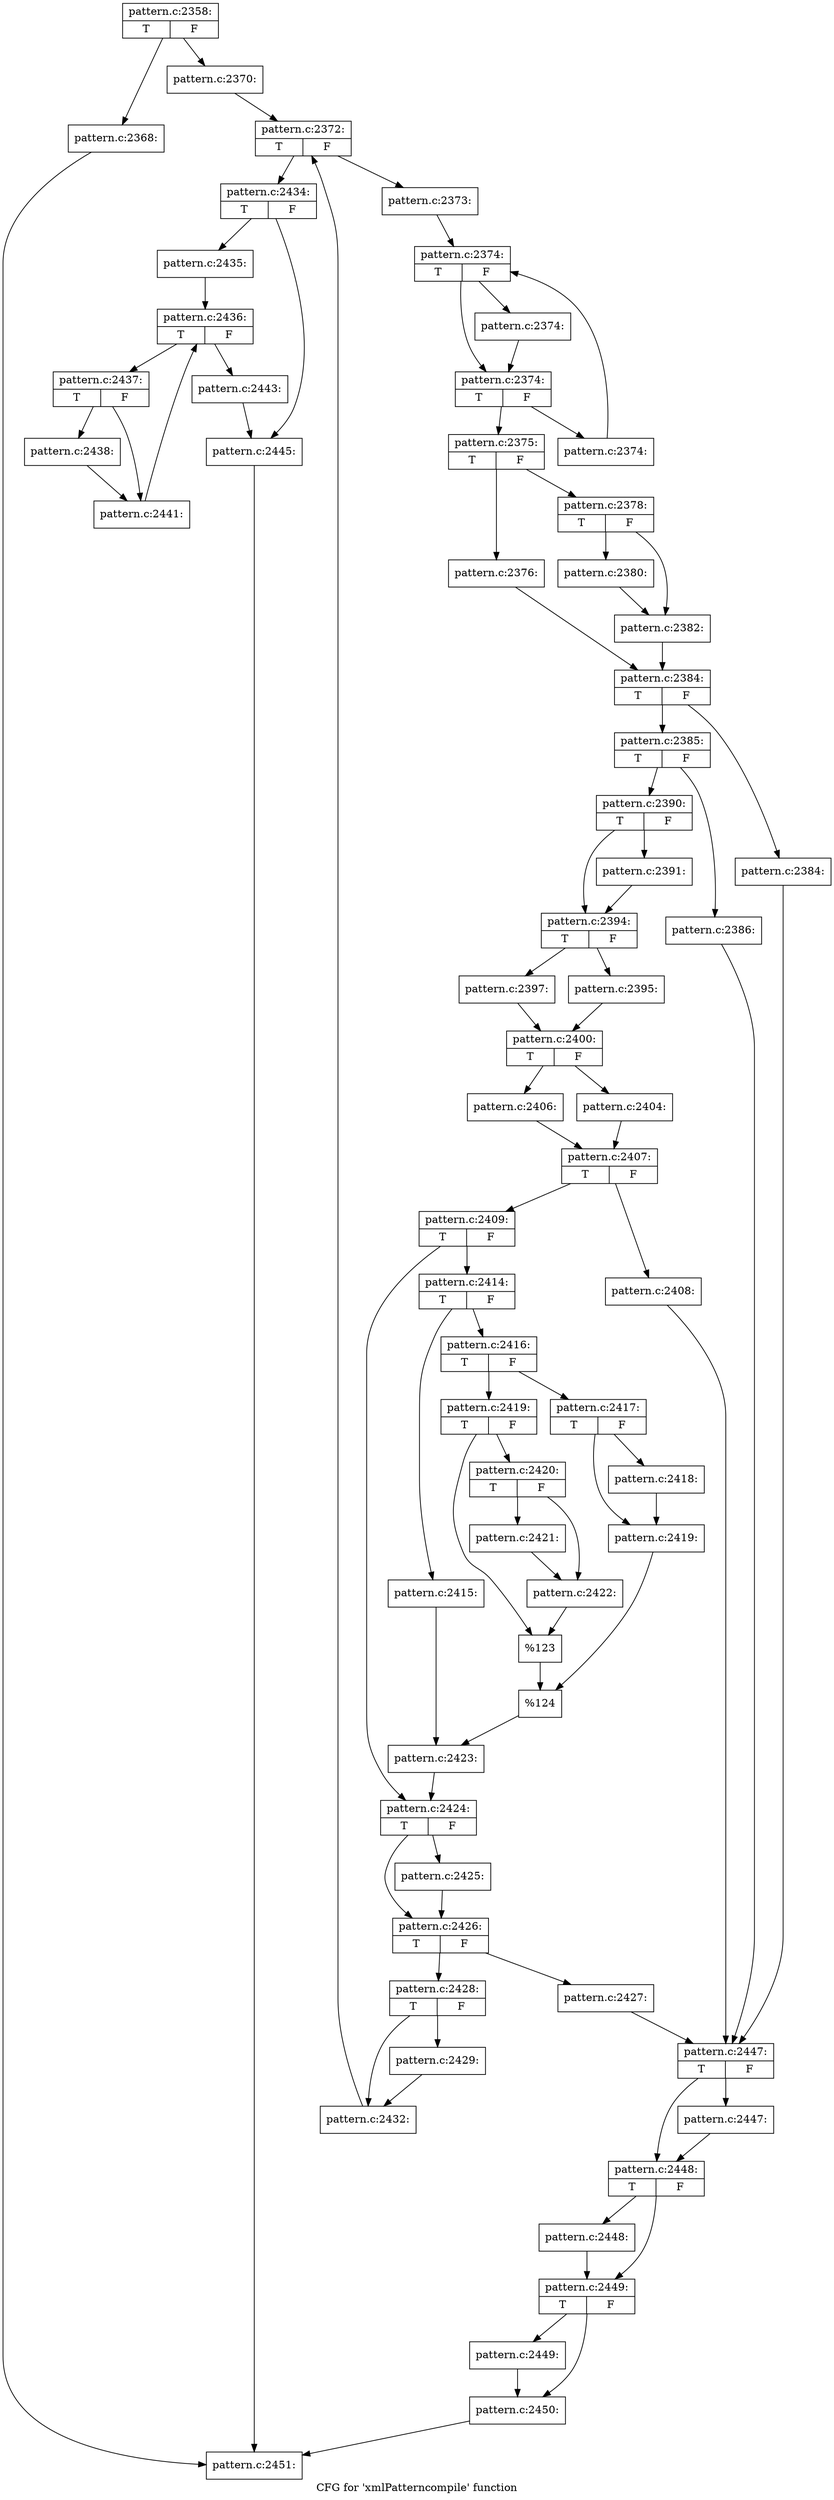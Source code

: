 digraph "CFG for 'xmlPatterncompile' function" {
	label="CFG for 'xmlPatterncompile' function";

	Node0x46279c0 [shape=record,label="{pattern.c:2358:|{<s0>T|<s1>F}}"];
	Node0x46279c0 -> Node0x4612c60;
	Node0x46279c0 -> Node0x4612cb0;
	Node0x4612c60 [shape=record,label="{pattern.c:2368:}"];
	Node0x4612c60 -> Node0x461f530;
	Node0x4612cb0 [shape=record,label="{pattern.c:2370:}"];
	Node0x4612cb0 -> Node0x4613380;
	Node0x4613380 [shape=record,label="{pattern.c:2372:|{<s0>T|<s1>F}}"];
	Node0x4613380 -> Node0x4613830;
	Node0x4613380 -> Node0x46135a0;
	Node0x4613830 [shape=record,label="{pattern.c:2373:}"];
	Node0x4613830 -> Node0x4613a40;
	Node0x4613a40 [shape=record,label="{pattern.c:2374:|{<s0>T|<s1>F}}"];
	Node0x4613a40 -> Node0x4635010;
	Node0x4613a40 -> Node0x4634fc0;
	Node0x4635010 [shape=record,label="{pattern.c:2374:}"];
	Node0x4635010 -> Node0x4634fc0;
	Node0x4634fc0 [shape=record,label="{pattern.c:2374:|{<s0>T|<s1>F}}"];
	Node0x4634fc0 -> Node0x4635690;
	Node0x4634fc0 -> Node0x4634f40;
	Node0x4635690 [shape=record,label="{pattern.c:2374:}"];
	Node0x4635690 -> Node0x4613a40;
	Node0x4634f40 [shape=record,label="{pattern.c:2375:|{<s0>T|<s1>F}}"];
	Node0x4634f40 -> Node0x46359b0;
	Node0x4634f40 -> Node0x4635a50;
	Node0x46359b0 [shape=record,label="{pattern.c:2376:}"];
	Node0x46359b0 -> Node0x4635a00;
	Node0x4635a50 [shape=record,label="{pattern.c:2378:|{<s0>T|<s1>F}}"];
	Node0x4635a50 -> Node0x4613cf0;
	Node0x4635a50 -> Node0x4636740;
	Node0x4613cf0 [shape=record,label="{pattern.c:2380:}"];
	Node0x4613cf0 -> Node0x4636740;
	Node0x4636740 [shape=record,label="{pattern.c:2382:}"];
	Node0x4636740 -> Node0x4635a00;
	Node0x4635a00 [shape=record,label="{pattern.c:2384:|{<s0>T|<s1>F}}"];
	Node0x4635a00 -> Node0x4636150;
	Node0x4635a00 -> Node0x46360a0;
	Node0x4636150 [shape=record,label="{pattern.c:2384:}"];
	Node0x4636150 -> Node0x4636610;
	Node0x46360a0 [shape=record,label="{pattern.c:2385:|{<s0>T|<s1>F}}"];
	Node0x46360a0 -> Node0x4638ca0;
	Node0x46360a0 -> Node0x4638fb0;
	Node0x4638ca0 [shape=record,label="{pattern.c:2386:}"];
	Node0x4638ca0 -> Node0x4636610;
	Node0x4638fb0 [shape=record,label="{pattern.c:2390:|{<s0>T|<s1>F}}"];
	Node0x4638fb0 -> Node0x46391d0;
	Node0x4638fb0 -> Node0x4639220;
	Node0x46391d0 [shape=record,label="{pattern.c:2391:}"];
	Node0x46391d0 -> Node0x4639220;
	Node0x4639220 [shape=record,label="{pattern.c:2394:|{<s0>T|<s1>F}}"];
	Node0x4639220 -> Node0x4639c40;
	Node0x4639220 -> Node0x4639fc0;
	Node0x4639c40 [shape=record,label="{pattern.c:2395:}"];
	Node0x4639c40 -> Node0x4639f70;
	Node0x4639fc0 [shape=record,label="{pattern.c:2397:}"];
	Node0x4639fc0 -> Node0x4639f70;
	Node0x4639f70 [shape=record,label="{pattern.c:2400:|{<s0>T|<s1>F}}"];
	Node0x4639f70 -> Node0x463af00;
	Node0x4639f70 -> Node0x463afa0;
	Node0x463af00 [shape=record,label="{pattern.c:2404:}"];
	Node0x463af00 -> Node0x463af50;
	Node0x463afa0 [shape=record,label="{pattern.c:2406:}"];
	Node0x463afa0 -> Node0x463af50;
	Node0x463af50 [shape=record,label="{pattern.c:2407:|{<s0>T|<s1>F}}"];
	Node0x463af50 -> Node0x463b880;
	Node0x463af50 -> Node0x463be30;
	Node0x463b880 [shape=record,label="{pattern.c:2408:}"];
	Node0x463b880 -> Node0x4636610;
	Node0x463be30 [shape=record,label="{pattern.c:2409:|{<s0>T|<s1>F}}"];
	Node0x463be30 -> Node0x463c360;
	Node0x463be30 -> Node0x463c5b0;
	Node0x463c360 [shape=record,label="{pattern.c:2414:|{<s0>T|<s1>F}}"];
	Node0x463c360 -> Node0x463c770;
	Node0x463c360 -> Node0x463c810;
	Node0x463c770 [shape=record,label="{pattern.c:2415:}"];
	Node0x463c770 -> Node0x463c7c0;
	Node0x463c810 [shape=record,label="{pattern.c:2416:|{<s0>T|<s1>F}}"];
	Node0x463c810 -> Node0x463ce40;
	Node0x463c810 -> Node0x463cee0;
	Node0x463ce40 [shape=record,label="{pattern.c:2417:|{<s0>T|<s1>F}}"];
	Node0x463ce40 -> Node0x463d220;
	Node0x463ce40 -> Node0x463d270;
	Node0x463d220 [shape=record,label="{pattern.c:2418:}"];
	Node0x463d220 -> Node0x463d270;
	Node0x463d270 [shape=record,label="{pattern.c:2419:}"];
	Node0x463d270 -> Node0x463ce90;
	Node0x463cee0 [shape=record,label="{pattern.c:2419:|{<s0>T|<s1>F}}"];
	Node0x463cee0 -> Node0x463d8d0;
	Node0x463cee0 -> Node0x463d920;
	Node0x463d8d0 [shape=record,label="{pattern.c:2420:|{<s0>T|<s1>F}}"];
	Node0x463d8d0 -> Node0x463dc60;
	Node0x463d8d0 -> Node0x463dcb0;
	Node0x463dc60 [shape=record,label="{pattern.c:2421:}"];
	Node0x463dc60 -> Node0x463dcb0;
	Node0x463dcb0 [shape=record,label="{pattern.c:2422:}"];
	Node0x463dcb0 -> Node0x463d920;
	Node0x463d920 [shape=record,label="{%123}"];
	Node0x463d920 -> Node0x463ce90;
	Node0x463ce90 [shape=record,label="{%124}"];
	Node0x463ce90 -> Node0x463c7c0;
	Node0x463c7c0 [shape=record,label="{pattern.c:2423:}"];
	Node0x463c7c0 -> Node0x463c5b0;
	Node0x463c5b0 [shape=record,label="{pattern.c:2424:|{<s0>T|<s1>F}}"];
	Node0x463c5b0 -> Node0x463e520;
	Node0x463c5b0 -> Node0x463e570;
	Node0x463e520 [shape=record,label="{pattern.c:2425:}"];
	Node0x463e520 -> Node0x463e570;
	Node0x463e570 [shape=record,label="{pattern.c:2426:|{<s0>T|<s1>F}}"];
	Node0x463e570 -> Node0x463edd0;
	Node0x463e570 -> Node0x463f140;
	Node0x463edd0 [shape=record,label="{pattern.c:2427:}"];
	Node0x463edd0 -> Node0x4636610;
	Node0x463f140 [shape=record,label="{pattern.c:2428:|{<s0>T|<s1>F}}"];
	Node0x463f140 -> Node0x459fcc0;
	Node0x463f140 -> Node0x463f2b0;
	Node0x459fcc0 [shape=record,label="{pattern.c:2429:}"];
	Node0x459fcc0 -> Node0x463f2b0;
	Node0x463f2b0 [shape=record,label="{pattern.c:2432:}"];
	Node0x463f2b0 -> Node0x4613380;
	Node0x46135a0 [shape=record,label="{pattern.c:2434:|{<s0>T|<s1>F}}"];
	Node0x46135a0 -> Node0x463fce0;
	Node0x46135a0 -> Node0x463fd30;
	Node0x463fce0 [shape=record,label="{pattern.c:2435:}"];
	Node0x463fce0 -> Node0x4640150;
	Node0x4640150 [shape=record,label="{pattern.c:2436:|{<s0>T|<s1>F}}"];
	Node0x4640150 -> Node0x4640500;
	Node0x4640150 -> Node0x4640330;
	Node0x4640500 [shape=record,label="{pattern.c:2437:|{<s0>T|<s1>F}}"];
	Node0x4640500 -> Node0x4640640;
	Node0x4640500 -> Node0x4640690;
	Node0x4640640 [shape=record,label="{pattern.c:2438:}"];
	Node0x4640640 -> Node0x4640690;
	Node0x4640690 [shape=record,label="{pattern.c:2441:}"];
	Node0x4640690 -> Node0x4640150;
	Node0x4640330 [shape=record,label="{pattern.c:2443:}"];
	Node0x4640330 -> Node0x463fd30;
	Node0x463fd30 [shape=record,label="{pattern.c:2445:}"];
	Node0x463fd30 -> Node0x461f530;
	Node0x4636610 [shape=record,label="{pattern.c:2447:|{<s0>T|<s1>F}}"];
	Node0x4636610 -> Node0x4641560;
	Node0x4636610 -> Node0x46415b0;
	Node0x4641560 [shape=record,label="{pattern.c:2447:}"];
	Node0x4641560 -> Node0x46415b0;
	Node0x46415b0 [shape=record,label="{pattern.c:2448:|{<s0>T|<s1>F}}"];
	Node0x46415b0 -> Node0x4641a40;
	Node0x46415b0 -> Node0x4641a90;
	Node0x4641a40 [shape=record,label="{pattern.c:2448:}"];
	Node0x4641a40 -> Node0x4641a90;
	Node0x4641a90 [shape=record,label="{pattern.c:2449:|{<s0>T|<s1>F}}"];
	Node0x4641a90 -> Node0x4641f20;
	Node0x4641a90 -> Node0x4641f70;
	Node0x4641f20 [shape=record,label="{pattern.c:2449:}"];
	Node0x4641f20 -> Node0x4641f70;
	Node0x4641f70 [shape=record,label="{pattern.c:2450:}"];
	Node0x4641f70 -> Node0x461f530;
	Node0x461f530 [shape=record,label="{pattern.c:2451:}"];
}
